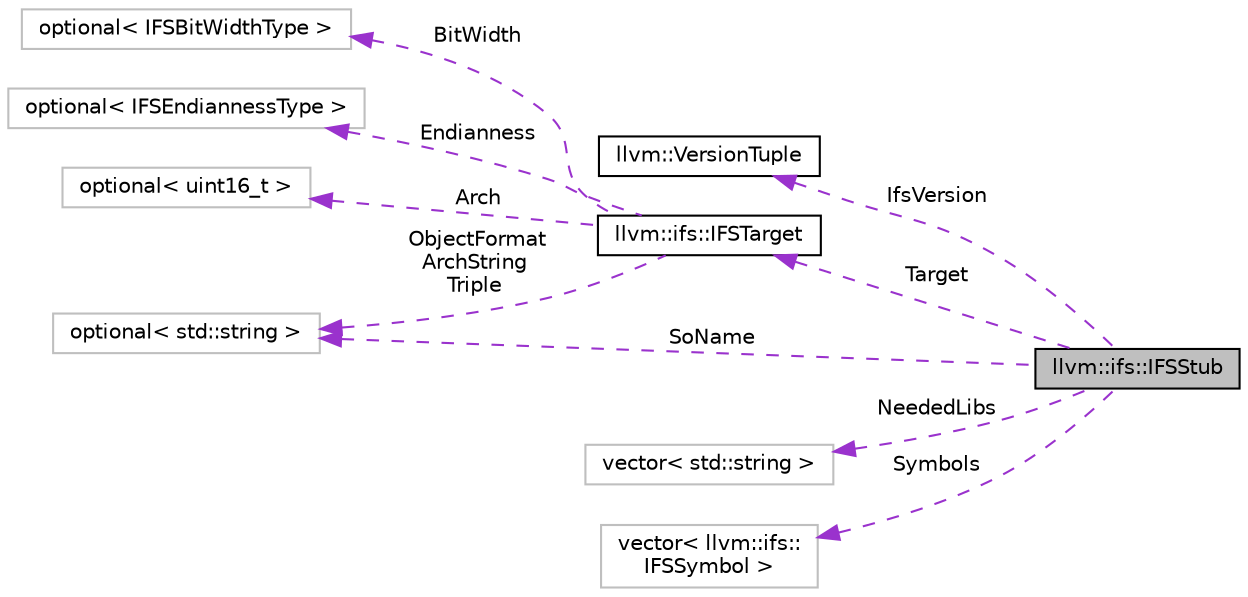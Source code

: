digraph "llvm::ifs::IFSStub"
{
 // LATEX_PDF_SIZE
  bgcolor="transparent";
  edge [fontname="Helvetica",fontsize="10",labelfontname="Helvetica",labelfontsize="10"];
  node [fontname="Helvetica",fontsize="10",shape=record];
  rankdir="LR";
  Node1 [label="llvm::ifs::IFSStub",height=0.2,width=0.4,color="black", fillcolor="grey75", style="filled", fontcolor="black",tooltip=" "];
  Node2 -> Node1 [dir="back",color="darkorchid3",fontsize="10",style="dashed",label=" IfsVersion" ,fontname="Helvetica"];
  Node2 [label="llvm::VersionTuple",height=0.2,width=0.4,color="black",URL="$classllvm_1_1VersionTuple.html",tooltip="Represents a version number in the form major[.minor[.subminor[.build]]]."];
  Node3 -> Node1 [dir="back",color="darkorchid3",fontsize="10",style="dashed",label=" Target" ,fontname="Helvetica"];
  Node3 [label="llvm::ifs::IFSTarget",height=0.2,width=0.4,color="black",URL="$structllvm_1_1ifs_1_1IFSTarget.html",tooltip=" "];
  Node4 -> Node3 [dir="back",color="darkorchid3",fontsize="10",style="dashed",label=" BitWidth" ,fontname="Helvetica"];
  Node4 [label="optional\< IFSBitWidthType \>",height=0.2,width=0.4,color="grey75",tooltip=" "];
  Node5 -> Node3 [dir="back",color="darkorchid3",fontsize="10",style="dashed",label=" Endianness" ,fontname="Helvetica"];
  Node5 [label="optional\< IFSEndiannessType \>",height=0.2,width=0.4,color="grey75",tooltip=" "];
  Node6 -> Node3 [dir="back",color="darkorchid3",fontsize="10",style="dashed",label=" Arch" ,fontname="Helvetica"];
  Node6 [label="optional\< uint16_t \>",height=0.2,width=0.4,color="grey75",tooltip=" "];
  Node7 -> Node3 [dir="back",color="darkorchid3",fontsize="10",style="dashed",label=" ObjectFormat\nArchString\nTriple" ,fontname="Helvetica"];
  Node7 [label="optional\< std::string \>",height=0.2,width=0.4,color="grey75",tooltip=" "];
  Node8 -> Node1 [dir="back",color="darkorchid3",fontsize="10",style="dashed",label=" NeededLibs" ,fontname="Helvetica"];
  Node8 [label="vector\< std::string \>",height=0.2,width=0.4,color="grey75",tooltip=" "];
  Node9 -> Node1 [dir="back",color="darkorchid3",fontsize="10",style="dashed",label=" Symbols" ,fontname="Helvetica"];
  Node9 [label="vector\< llvm::ifs::\lIFSSymbol \>",height=0.2,width=0.4,color="grey75",tooltip=" "];
  Node7 -> Node1 [dir="back",color="darkorchid3",fontsize="10",style="dashed",label=" SoName" ,fontname="Helvetica"];
}
